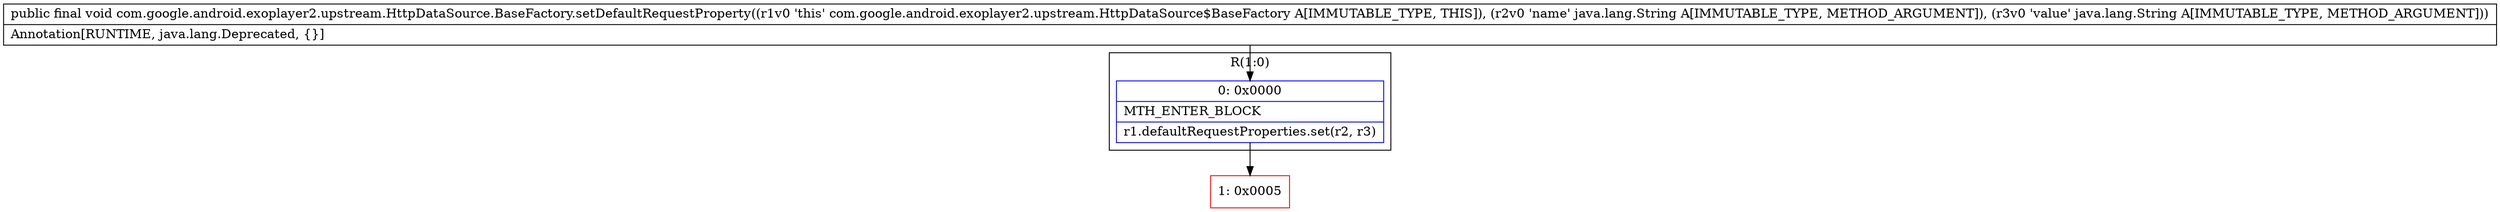 digraph "CFG forcom.google.android.exoplayer2.upstream.HttpDataSource.BaseFactory.setDefaultRequestProperty(Ljava\/lang\/String;Ljava\/lang\/String;)V" {
subgraph cluster_Region_260091475 {
label = "R(1:0)";
node [shape=record,color=blue];
Node_0 [shape=record,label="{0\:\ 0x0000|MTH_ENTER_BLOCK\l|r1.defaultRequestProperties.set(r2, r3)\l}"];
}
Node_1 [shape=record,color=red,label="{1\:\ 0x0005}"];
MethodNode[shape=record,label="{public final void com.google.android.exoplayer2.upstream.HttpDataSource.BaseFactory.setDefaultRequestProperty((r1v0 'this' com.google.android.exoplayer2.upstream.HttpDataSource$BaseFactory A[IMMUTABLE_TYPE, THIS]), (r2v0 'name' java.lang.String A[IMMUTABLE_TYPE, METHOD_ARGUMENT]), (r3v0 'value' java.lang.String A[IMMUTABLE_TYPE, METHOD_ARGUMENT]))  | Annotation[RUNTIME, java.lang.Deprecated, \{\}]\l}"];
MethodNode -> Node_0;
Node_0 -> Node_1;
}

